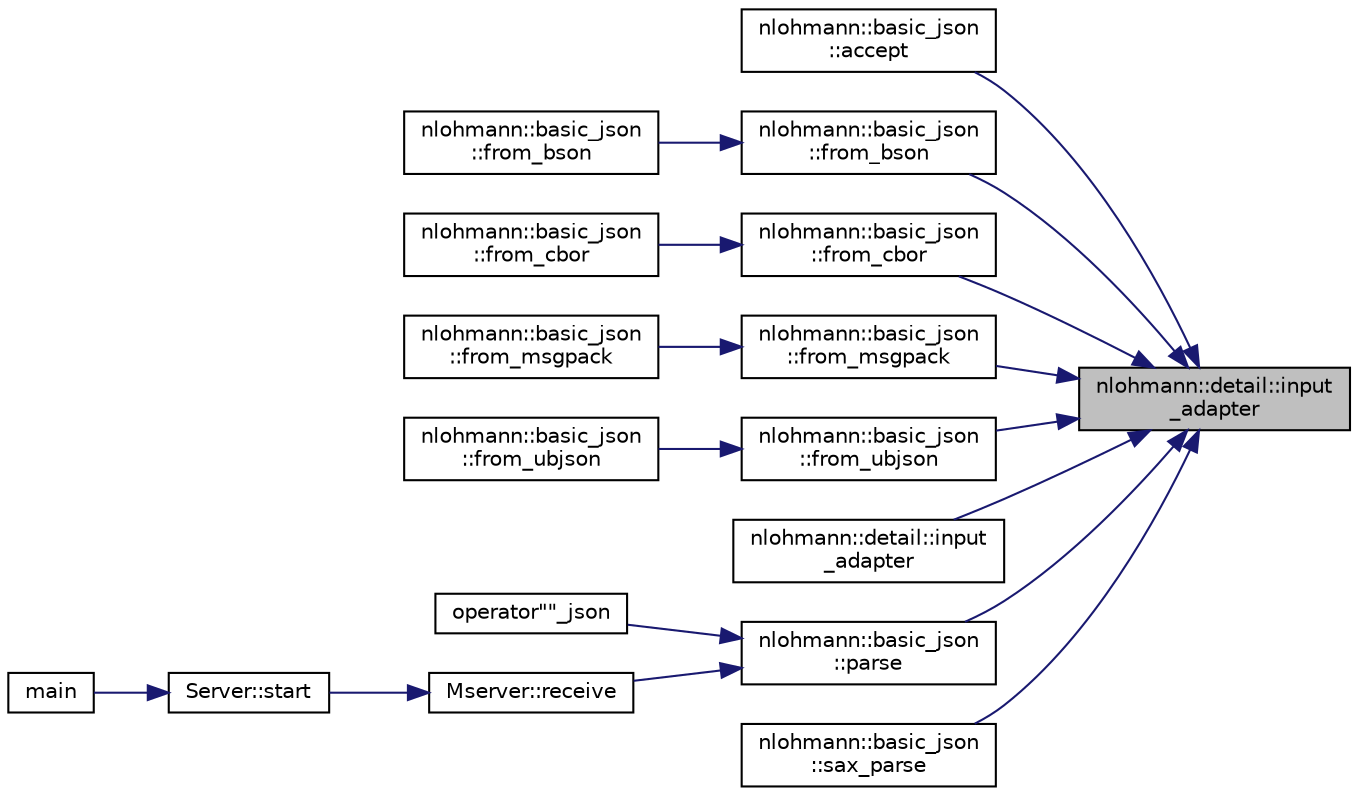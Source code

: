 digraph "nlohmann::detail::input_adapter"
{
 // LATEX_PDF_SIZE
  edge [fontname="Helvetica",fontsize="10",labelfontname="Helvetica",labelfontsize="10"];
  node [fontname="Helvetica",fontsize="10",shape=record];
  rankdir="RL";
  Node1 [label="nlohmann::detail::input\l_adapter",height=0.2,width=0.4,color="black", fillcolor="grey75", style="filled", fontcolor="black",tooltip=" "];
  Node1 -> Node2 [dir="back",color="midnightblue",fontsize="10",style="solid",fontname="Helvetica"];
  Node2 [label="nlohmann::basic_json\l::accept",height=0.2,width=0.4,color="black", fillcolor="white", style="filled",URL="$classnlohmann_1_1basic__json.html#a7fb5ed7fb021ad10238cb57937f07d50",tooltip="check if the input is valid JSON"];
  Node1 -> Node3 [dir="back",color="midnightblue",fontsize="10",style="solid",fontname="Helvetica"];
  Node3 [label="nlohmann::basic_json\l::from_bson",height=0.2,width=0.4,color="black", fillcolor="white", style="filled",URL="$classnlohmann_1_1basic__json.html#a7f92545f5bd388d529df7eb27c09b5e8",tooltip="Create a JSON value from an input in BSON format."];
  Node3 -> Node4 [dir="back",color="midnightblue",fontsize="10",style="solid",fontname="Helvetica"];
  Node4 [label="nlohmann::basic_json\l::from_bson",height=0.2,width=0.4,color="black", fillcolor="white", style="filled",URL="$classnlohmann_1_1basic__json.html#a6357719d94fd44c069bece3fb7b002ea",tooltip=" "];
  Node1 -> Node5 [dir="back",color="midnightblue",fontsize="10",style="solid",fontname="Helvetica"];
  Node5 [label="nlohmann::basic_json\l::from_cbor",height=0.2,width=0.4,color="black", fillcolor="white", style="filled",URL="$classnlohmann_1_1basic__json.html#ac771f2c2d0b16f59bc066db900963ba1",tooltip="create a JSON value from an input in CBOR format"];
  Node5 -> Node6 [dir="back",color="midnightblue",fontsize="10",style="solid",fontname="Helvetica"];
  Node6 [label="nlohmann::basic_json\l::from_cbor",height=0.2,width=0.4,color="black", fillcolor="white", style="filled",URL="$classnlohmann_1_1basic__json.html#a0de100b38bceef049a83e37535bb1481",tooltip=" "];
  Node1 -> Node7 [dir="back",color="midnightblue",fontsize="10",style="solid",fontname="Helvetica"];
  Node7 [label="nlohmann::basic_json\l::from_msgpack",height=0.2,width=0.4,color="black", fillcolor="white", style="filled",URL="$classnlohmann_1_1basic__json.html#a5d4c61976353f72d2baf8a382936abe4",tooltip="create a JSON value from an input in MessagePack format"];
  Node7 -> Node8 [dir="back",color="midnightblue",fontsize="10",style="solid",fontname="Helvetica"];
  Node8 [label="nlohmann::basic_json\l::from_msgpack",height=0.2,width=0.4,color="black", fillcolor="white", style="filled",URL="$classnlohmann_1_1basic__json.html#a293d6186055b8c5ac1427a6ad67cb921",tooltip=" "];
  Node1 -> Node9 [dir="back",color="midnightblue",fontsize="10",style="solid",fontname="Helvetica"];
  Node9 [label="nlohmann::basic_json\l::from_ubjson",height=0.2,width=0.4,color="black", fillcolor="white", style="filled",URL="$classnlohmann_1_1basic__json.html#a423ea903bcbe9c52bbdb8084f212293c",tooltip="create a JSON value from an input in UBJSON format"];
  Node9 -> Node10 [dir="back",color="midnightblue",fontsize="10",style="solid",fontname="Helvetica"];
  Node10 [label="nlohmann::basic_json\l::from_ubjson",height=0.2,width=0.4,color="black", fillcolor="white", style="filled",URL="$classnlohmann_1_1basic__json.html#a51b0ac5e00bc9b5086d8bce75ad9a7f6",tooltip=" "];
  Node1 -> Node11 [dir="back",color="midnightblue",fontsize="10",style="solid",fontname="Helvetica"];
  Node11 [label="nlohmann::detail::input\l_adapter",height=0.2,width=0.4,color="black", fillcolor="white", style="filled",URL="$namespacenlohmann_1_1detail.html#a8487ca95646f8368f70e279e9bf63396",tooltip=" "];
  Node1 -> Node12 [dir="back",color="midnightblue",fontsize="10",style="solid",fontname="Helvetica"];
  Node12 [label="nlohmann::basic_json\l::parse",height=0.2,width=0.4,color="black", fillcolor="white", style="filled",URL="$classnlohmann_1_1basic__json.html#a633db4570bf0afb137dec11a2439acee",tooltip="deserialize from a compatible input"];
  Node12 -> Node13 [dir="back",color="midnightblue",fontsize="10",style="solid",fontname="Helvetica"];
  Node13 [label="operator\"\"_json",height=0.2,width=0.4,color="black", fillcolor="white", style="filled",URL="$json_8hpp.html#ae90d59ab420a183cd5fb8588bdc95e06",tooltip="user-defined string literal for JSON values"];
  Node12 -> Node14 [dir="back",color="midnightblue",fontsize="10",style="solid",fontname="Helvetica"];
  Node14 [label="Mserver::receive",height=0.2,width=0.4,color="black", fillcolor="white", style="filled",URL="$classMserver.html#aea44106299e7ee42124fb57e7e282152",tooltip=" "];
  Node14 -> Node15 [dir="back",color="midnightblue",fontsize="10",style="solid",fontname="Helvetica"];
  Node15 [label="Server::start",height=0.2,width=0.4,color="black", fillcolor="white", style="filled",URL="$classServer.html#a7eac07d2582fa01c2671362efa955b31",tooltip=" "];
  Node15 -> Node16 [dir="back",color="midnightblue",fontsize="10",style="solid",fontname="Helvetica"];
  Node16 [label="main",height=0.2,width=0.4,color="black", fillcolor="white", style="filled",URL="$main_8cpp.html#ae66f6b31b5ad750f1fe042a706a4e3d4",tooltip=" "];
  Node1 -> Node17 [dir="back",color="midnightblue",fontsize="10",style="solid",fontname="Helvetica"];
  Node17 [label="nlohmann::basic_json\l::sax_parse",height=0.2,width=0.4,color="black", fillcolor="white", style="filled",URL="$classnlohmann_1_1basic__json.html#a21dc71dda1df5d840625c360329e69fe",tooltip="generate SAX events"];
}
